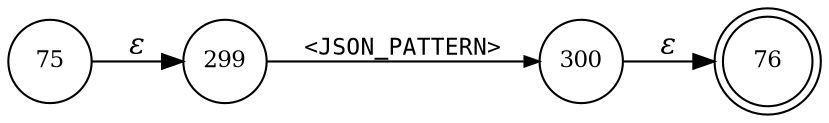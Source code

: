 digraph ATN {
rankdir=LR;
s76[fontsize=11, label="76", shape=doublecircle, fixedsize=true, width=.6];
s75[fontsize=11,label="75", shape=circle, fixedsize=true, width=.55, peripheries=1];
s299[fontsize=11,label="299", shape=circle, fixedsize=true, width=.55, peripheries=1];
s300[fontsize=11,label="300", shape=circle, fixedsize=true, width=.55, peripheries=1];
s75 -> s299 [fontname="Times-Italic", label="&epsilon;"];
s299 -> s300 [fontsize=11, fontname="Courier", arrowsize=.7, label = "<JSON_PATTERN>", arrowhead = normal];
s300 -> s76 [fontname="Times-Italic", label="&epsilon;"];
}